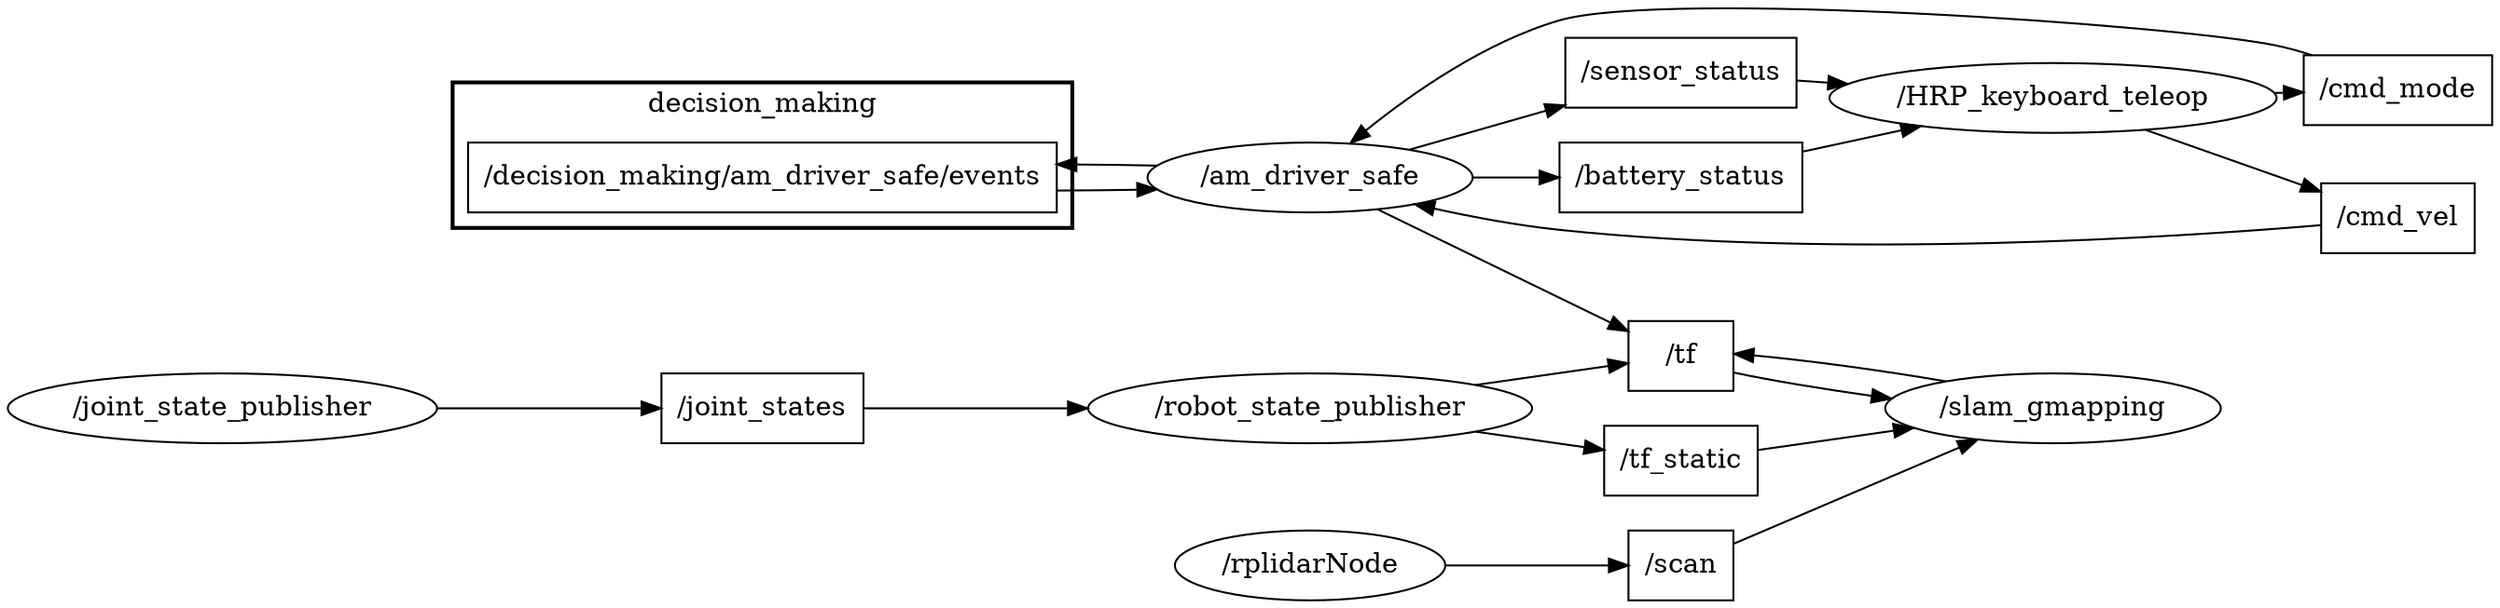 digraph graphname {
	graph [bb="0,0,1279.5,251.64",
		compound=True,
		rank=same,
		rankdir=LR,
		ranksep=0.2
	];
	node [label="\N"];
	subgraph cluster_decision_making {
		graph [bb="470.27,55.64,726.27,130.64",
			compound=True,
			label=decision_making,
			lheight=0.21,
			lp="598.27,119.14",
			lwidth=1.31,
			rank=same,
			rankdir=LR,
			ranksep=0.2,
			style=bold
		];
		t___decision_making__am_driver_safe__events		 [URL=topic_3A__decision_making__am_driver_safe__events,
			height=0.5,
			label="/decision_making/am_driver_safe/events",
			pos="598.27,81.64",
			shape=box,
			tooltip="topic:/decision_making/am_driver_safe/events",
			width=3.3333];
	}
	t___tf_static	 [URL=topic_3A__tf_static,
		height=0.5,
		label="/tf_static",
		pos="598.27,210.64",
		shape=box,
		tooltip="topic:/tf_static",
		width=0.88889];
	n___slam_gmapping	 [URL=__slam_gmapping,
		height=0.5,
		label="/slam_gmapping",
		pos="804.46,201.64",
		shape=ellipse,
		tooltip="/slam_gmapping",
		width=1.9498];
	t___tf_static -> n___slam_gmapping	 [penwidth=1,
		pos="e,734.88,204.66 630.28,209.27 655.36,208.17 691.79,206.56 724.77,205.11"];
	t___sensor_status	 [URL=topic_3A__sensor_status,
		height=0.5,
		label="/sensor_status",
		pos="936.16,50.64",
		shape=box,
		tooltip="topic:/sensor_status",
		width=1.2778];
	n___HRP_keyboard_teleop	 [URL=__HRP_keyboard_teleop,
		height=0.5,
		label="/HRP_keyboard_teleop",
		pos="1090.6,54.64",
		shape=ellipse,
		tooltip="/HRP_keyboard_teleop",
		width=2.5817];
	t___sensor_status -> n___HRP_keyboard_teleop	 [penwidth=1,
		pos="e,998.3,52.244 982.48,51.829 984.39,51.879 986.33,51.93 988.3,51.981"];
	t___cmd_vel	 [URL=topic_3A__cmd_vel,
		height=0.5,
		label="/cmd_vel",
		pos="1238.5,116.64",
		shape=box,
		tooltip="topic:/cmd_vel",
		width=0.94444];
	n___am_driver_safe	 [URL=__am_driver_safe,
		height=0.5,
		label="/am_driver_safe",
		pos="804.46,99.64",
		shape=ellipse,
		tooltip="/am_driver_safe",
		width=1.8957];
	t___cmd_vel -> n___am_driver_safe	 [penwidth=1,
		pos="e,838.24,115.45 1204.5,122.97 1142.1,133.83 1003.1,152.89 888.66,131.64 874.96,129.1 860.6,124.38 847.75,119.34"];
	t___joint_states	 [URL=topic_3A__joint_states,
		height=0.5,
		label="/joint_states",
		pos="229.18,233.64",
		shape=box,
		tooltip="topic:/joint_states",
		width=1.1389];
	n___robot_state_publisher	 [URL=__robot_state_publisher,
		height=0.5,
		label="/robot_state_publisher",
		pos="373.23,233.64",
		shape=ellipse,
		tooltip="/robot_state_publisher",
		width=2.4734];
	t___joint_states -> n___robot_state_publisher	 [penwidth=1,
		pos="e,284.03,233.64 270.51,233.64 271.59,233.64 272.69,233.64 273.8,233.64"];
	t___tf	 [URL=topic_3A__tf,
		height=0.5,
		label="/tf",
		pos="936.16,201.64",
		shape=box,
		tooltip="topic:/tf",
		width=0.75];
	t___tf -> n___slam_gmapping	 [penwidth=1,
		pos="e,869.55,208.39 908.86,207.19 900.19,207.81 890.08,208.19 879.63,208.33"];
	t___scan	 [URL=topic_3A__scan,
		height=0.5,
		label="/scan",
		pos="598.27,156.64",
		shape=box,
		tooltip="topic:/scan",
		width=0.75];
	t___scan -> n___slam_gmapping	 [penwidth=1,
		pos="e,752.01,189.49 625.57,162.07 651.28,167.42 691.51,175.89 726.27,183.64 731.34,184.77 736.6,185.96 741.88,187.17"];
	t___cmd_mode	 [URL=topic_3A__cmd_mode,
		height=0.5,
		label="/cmd_mode",
		pos="1238.5,29.64",
		shape=box,
		tooltip="topic:/cmd_mode",
		width=1.1389];
	t___cmd_mode -> n___am_driver_safe	 [penwidth=1,
		pos="e,818.38,81.745 1197.4,19.457 1130.6,4.5755 993.84,-17.174 888.66,23.64 862.72,33.704 839.92,56.041 824.79,73.91"];
	t___decision_making__am_driver_safe__events -> n___am_driver_safe	 [penwidth=1,
		pos="e,749.6,88.861 718.34,85.47 725.47,86.168 732.47,86.902 739.22,87.657"];
	t___battery_status	 [URL=topic_3A__battery_status,
		height=0.5,
		label="/battery_status",
		pos="936.16,104.64",
		shape=box,
		tooltip="topic:/battery_status",
		width=1.3194];
	t___battery_status -> n___HRP_keyboard_teleop	 [penwidth=1,
		pos="e,1042.5,70.078 983.72,89.366 999.17,84.3 1016.5,78.604 1032.7,73.311"];
	n___rplidarNode	 [URL=__rplidarNode,
		height=0.5,
		label="/rplidarNode",
		pos="373.23,156.64",
		shape=ellipse,
		tooltip="/rplidarNode",
		width=1.5526];
	n___rplidarNode -> t___scan	 [penwidth=1,
		pos="e,571.04,156.64 429.36,156.64 470.28,156.64 524.94,156.64 560.61,156.64"];
	n___robot_state_publisher -> t___tf_static	 [penwidth=1,
		pos="e,566.01,213.86 452.86,225.53 487.6,221.95 527.02,217.88 555.88,214.91"];
	n___robot_state_publisher -> t___tf	 [penwidth=1,
		pos="e,909.08,215.74 460.35,237.4 463.7,237.49 467.02,237.57 470.27,237.64 650,241.38 700.04,271.4 874.66,228.64 883.09,226.57 891.81,223.38 899.91,219.9"];
	n___joint_state_publisher	 [URL=__joint_state_publisher,
		height=0.5,
		label="/joint_state_publisher",
		pos="87.092,233.64",
		shape=ellipse,
		tooltip="/joint_state_publisher",
		width=2.4192];
	n___joint_state_publisher -> t___joint_states	 [penwidth=1,
		pos="e,187.89,233.64 174.42,233.64 175.58,233.64 176.72,233.64 177.86,233.64"];
	n___slam_gmapping -> t___tf	 [penwidth=1,
		pos="e,908.86,196.09 869.55,194.89 879.55,194.88 889.57,195.08 898.67,195.5"];
	n___am_driver_safe -> t___sensor_status	 [penwidth=1,
		pos="e,889.89,67.743 844.37,84.938 855.68,80.667 868.24,75.921 880.33,71.354"];
	n___am_driver_safe -> t___tf	 [penwidth=1,
		pos="e,912.06,183.48 827.17,116.71 848.2,133.25 880.3,158.5 904.05,177.17"];
	n___am_driver_safe -> t___decision_making__am_driver_safe__events	 [penwidth=1,
		pos="e,718.34,98.803 736.13,100.09 733.59,99.925 731.03,99.747 728.44,99.561"];
	n___am_driver_safe -> t___battery_status	 [penwidth=1,
		pos="e,888.39,102.84 872.21,102.21 874.26,102.29 876.3,102.37 878.34,102.45"];
	n___HRP_keyboard_teleop -> t___cmd_vel	 [penwidth=1,
		pos="e,1204.1,102.43 1130.3,71.092 1150.2,79.515 1174.3,89.793 1194.7,98.452"];
	n___HRP_keyboard_teleop -> t___cmd_mode	 [penwidth=1,
		pos="e,1197.3,36.538 1160.7,42.798 1169.6,41.273 1178.6,39.735 1187.1,38.274"];
}
